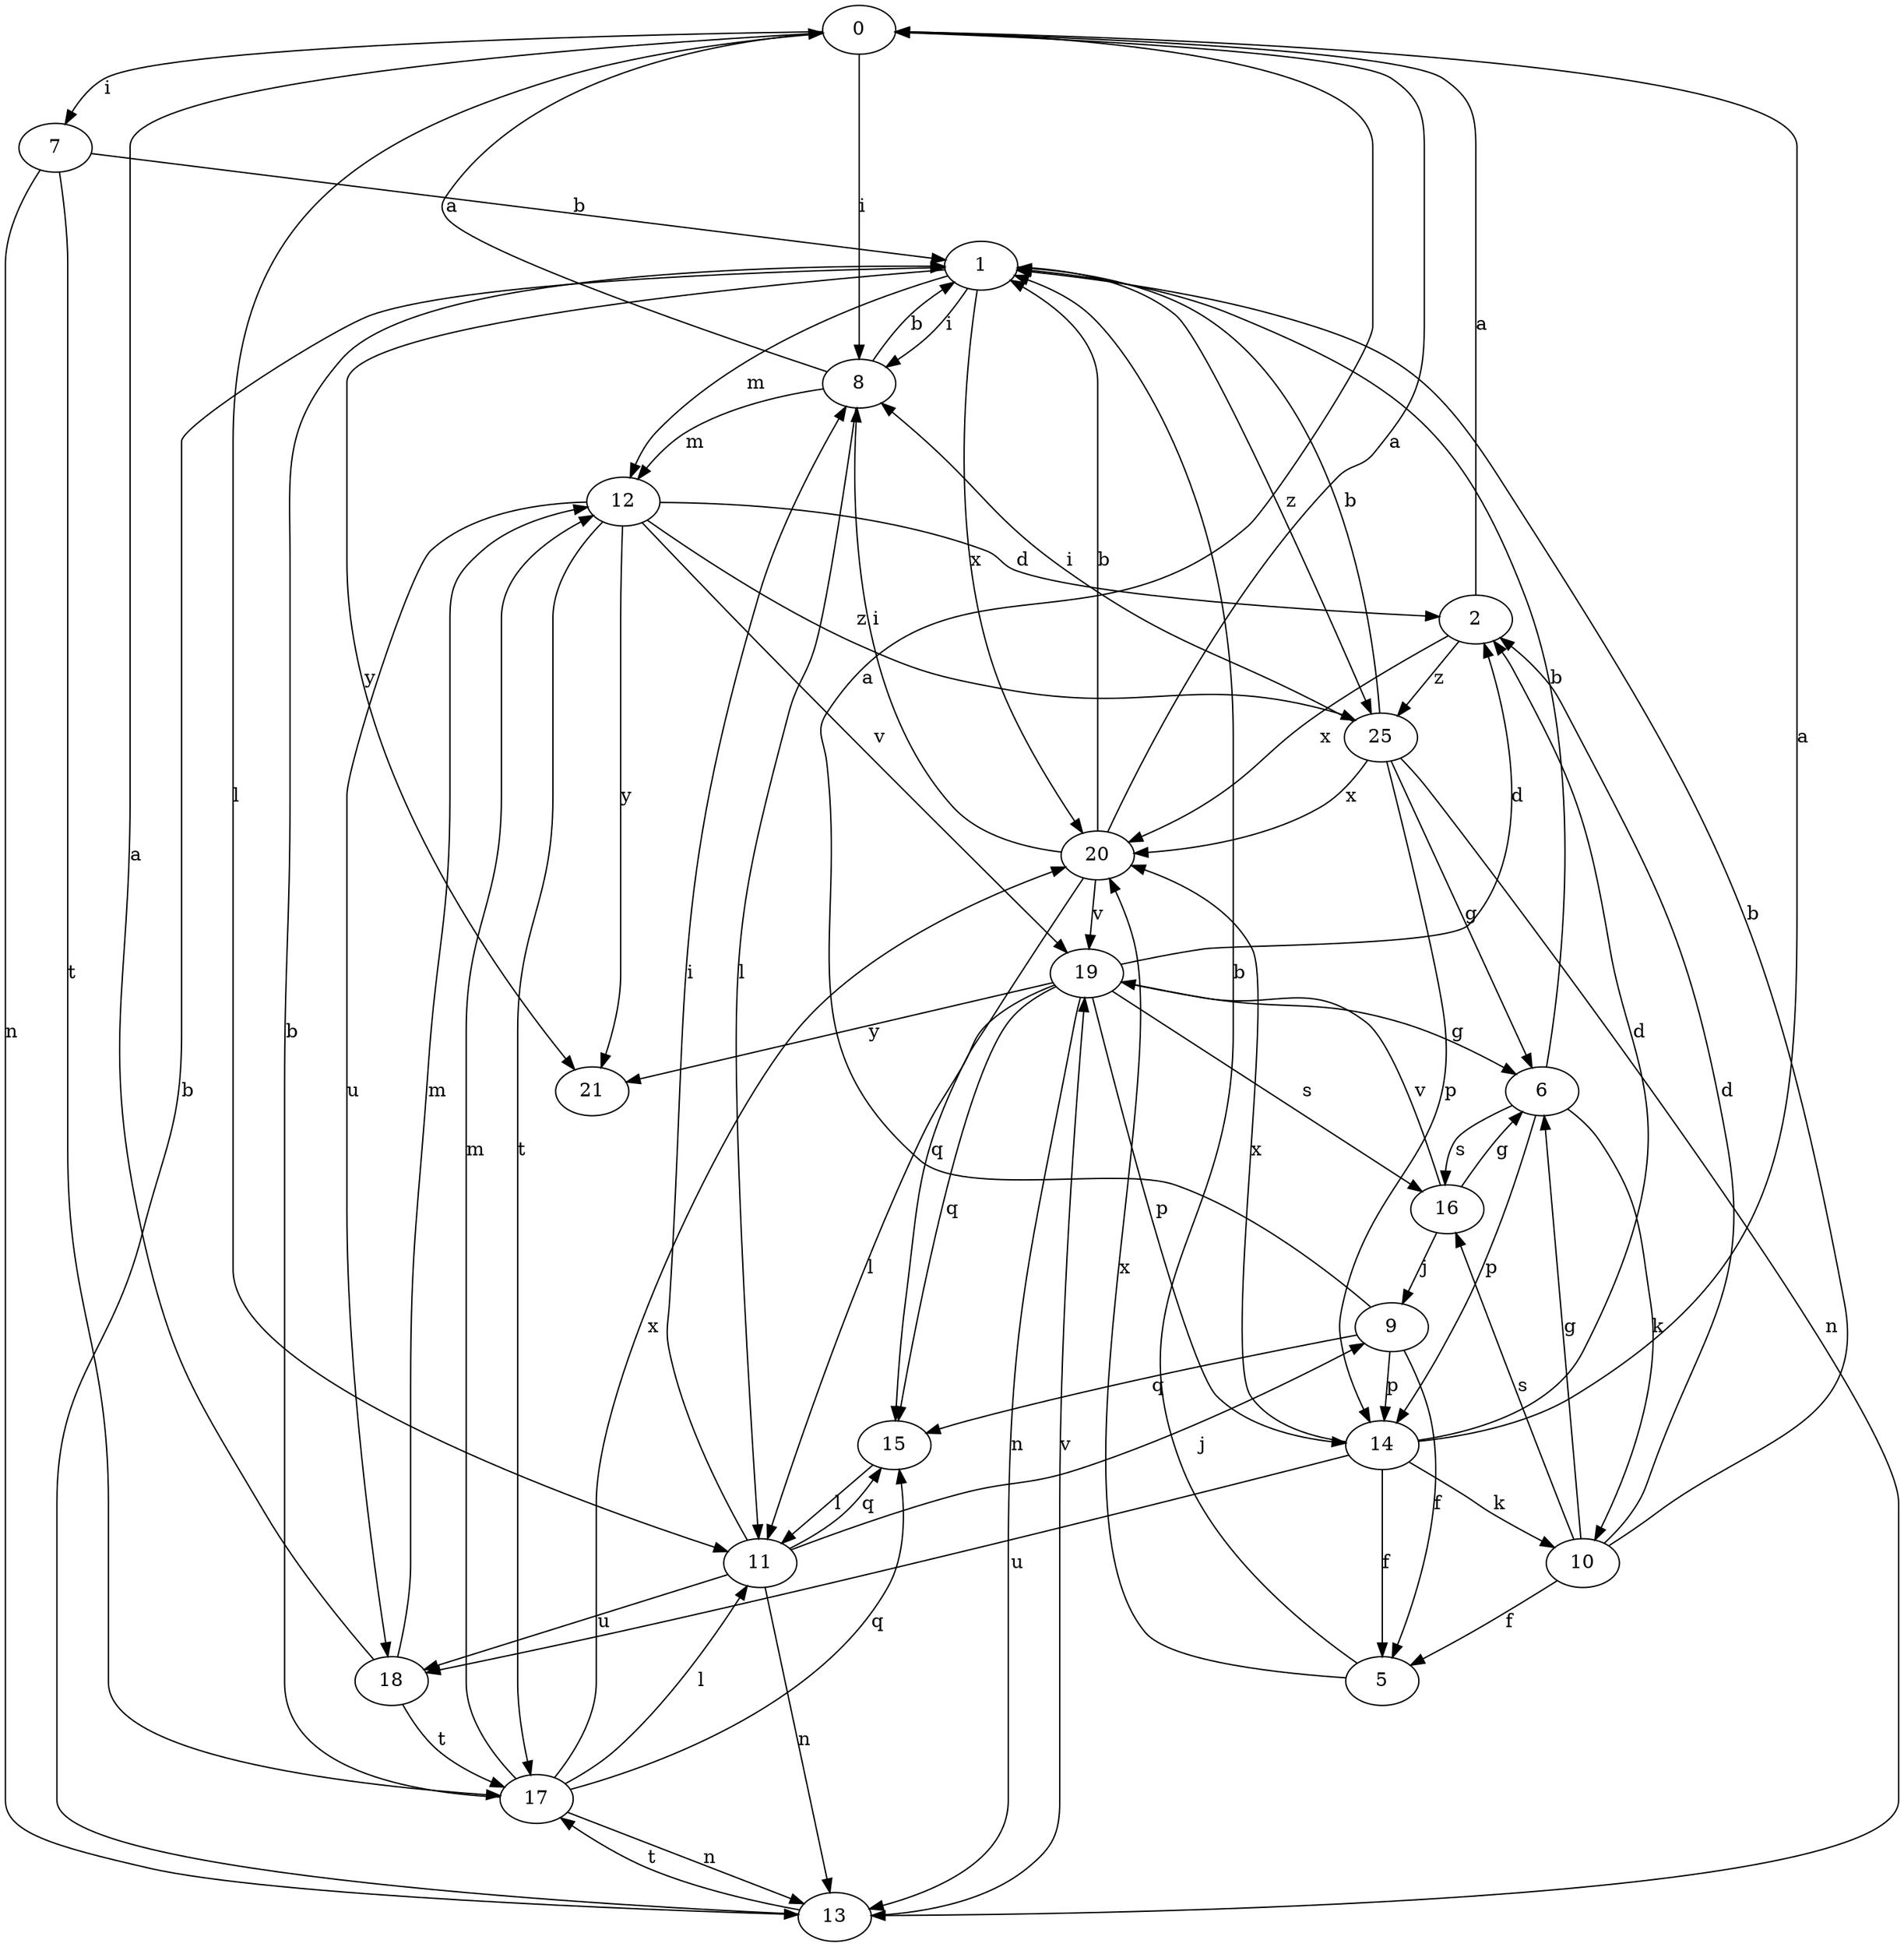 strict digraph  {
0;
1;
2;
5;
6;
7;
8;
9;
10;
11;
12;
13;
14;
15;
16;
17;
18;
19;
20;
21;
25;
0 -> 7  [label=i];
0 -> 8  [label=i];
0 -> 11  [label=l];
1 -> 8  [label=i];
1 -> 12  [label=m];
1 -> 20  [label=x];
1 -> 21  [label=y];
1 -> 25  [label=z];
2 -> 0  [label=a];
2 -> 20  [label=x];
2 -> 25  [label=z];
5 -> 1  [label=b];
5 -> 20  [label=x];
6 -> 1  [label=b];
6 -> 10  [label=k];
6 -> 14  [label=p];
6 -> 16  [label=s];
7 -> 1  [label=b];
7 -> 13  [label=n];
7 -> 17  [label=t];
8 -> 0  [label=a];
8 -> 1  [label=b];
8 -> 11  [label=l];
8 -> 12  [label=m];
9 -> 0  [label=a];
9 -> 5  [label=f];
9 -> 14  [label=p];
9 -> 15  [label=q];
10 -> 1  [label=b];
10 -> 2  [label=d];
10 -> 5  [label=f];
10 -> 6  [label=g];
10 -> 16  [label=s];
11 -> 8  [label=i];
11 -> 9  [label=j];
11 -> 13  [label=n];
11 -> 15  [label=q];
11 -> 18  [label=u];
12 -> 2  [label=d];
12 -> 17  [label=t];
12 -> 18  [label=u];
12 -> 19  [label=v];
12 -> 21  [label=y];
12 -> 25  [label=z];
13 -> 1  [label=b];
13 -> 17  [label=t];
13 -> 19  [label=v];
14 -> 0  [label=a];
14 -> 2  [label=d];
14 -> 5  [label=f];
14 -> 10  [label=k];
14 -> 18  [label=u];
14 -> 20  [label=x];
15 -> 11  [label=l];
16 -> 6  [label=g];
16 -> 9  [label=j];
16 -> 19  [label=v];
17 -> 1  [label=b];
17 -> 11  [label=l];
17 -> 12  [label=m];
17 -> 13  [label=n];
17 -> 15  [label=q];
17 -> 20  [label=x];
18 -> 0  [label=a];
18 -> 12  [label=m];
18 -> 17  [label=t];
19 -> 2  [label=d];
19 -> 6  [label=g];
19 -> 11  [label=l];
19 -> 13  [label=n];
19 -> 14  [label=p];
19 -> 15  [label=q];
19 -> 16  [label=s];
19 -> 21  [label=y];
20 -> 0  [label=a];
20 -> 1  [label=b];
20 -> 8  [label=i];
20 -> 15  [label=q];
20 -> 19  [label=v];
25 -> 1  [label=b];
25 -> 6  [label=g];
25 -> 8  [label=i];
25 -> 13  [label=n];
25 -> 14  [label=p];
25 -> 20  [label=x];
}
